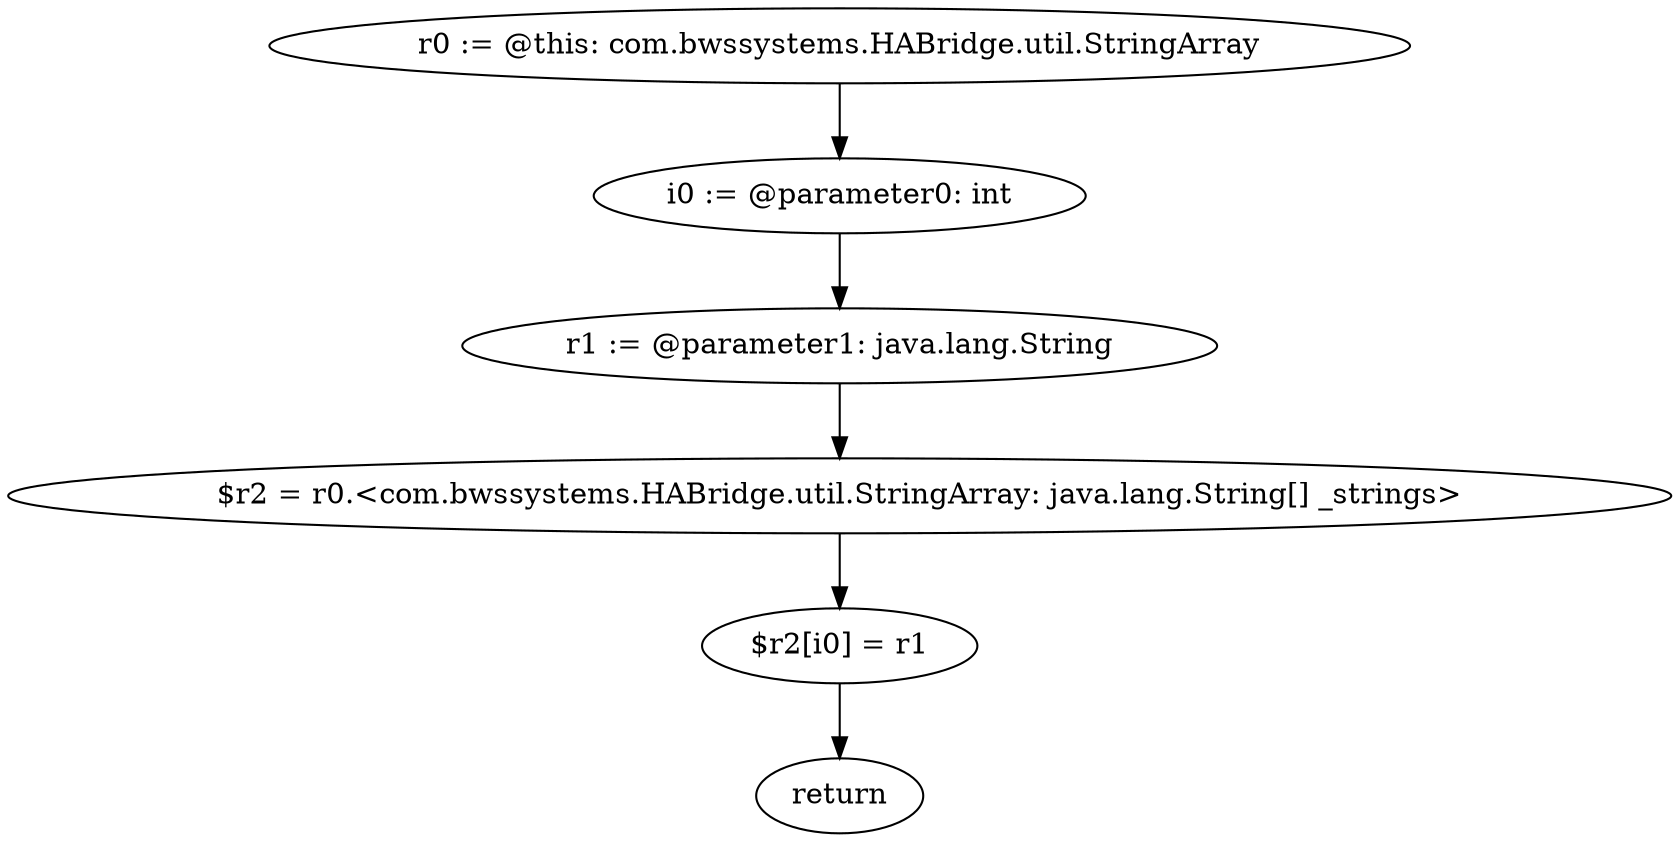 digraph "unitGraph" {
    "r0 := @this: com.bwssystems.HABridge.util.StringArray"
    "i0 := @parameter0: int"
    "r1 := @parameter1: java.lang.String"
    "$r2 = r0.<com.bwssystems.HABridge.util.StringArray: java.lang.String[] _strings>"
    "$r2[i0] = r1"
    "return"
    "r0 := @this: com.bwssystems.HABridge.util.StringArray"->"i0 := @parameter0: int";
    "i0 := @parameter0: int"->"r1 := @parameter1: java.lang.String";
    "r1 := @parameter1: java.lang.String"->"$r2 = r0.<com.bwssystems.HABridge.util.StringArray: java.lang.String[] _strings>";
    "$r2 = r0.<com.bwssystems.HABridge.util.StringArray: java.lang.String[] _strings>"->"$r2[i0] = r1";
    "$r2[i0] = r1"->"return";
}
